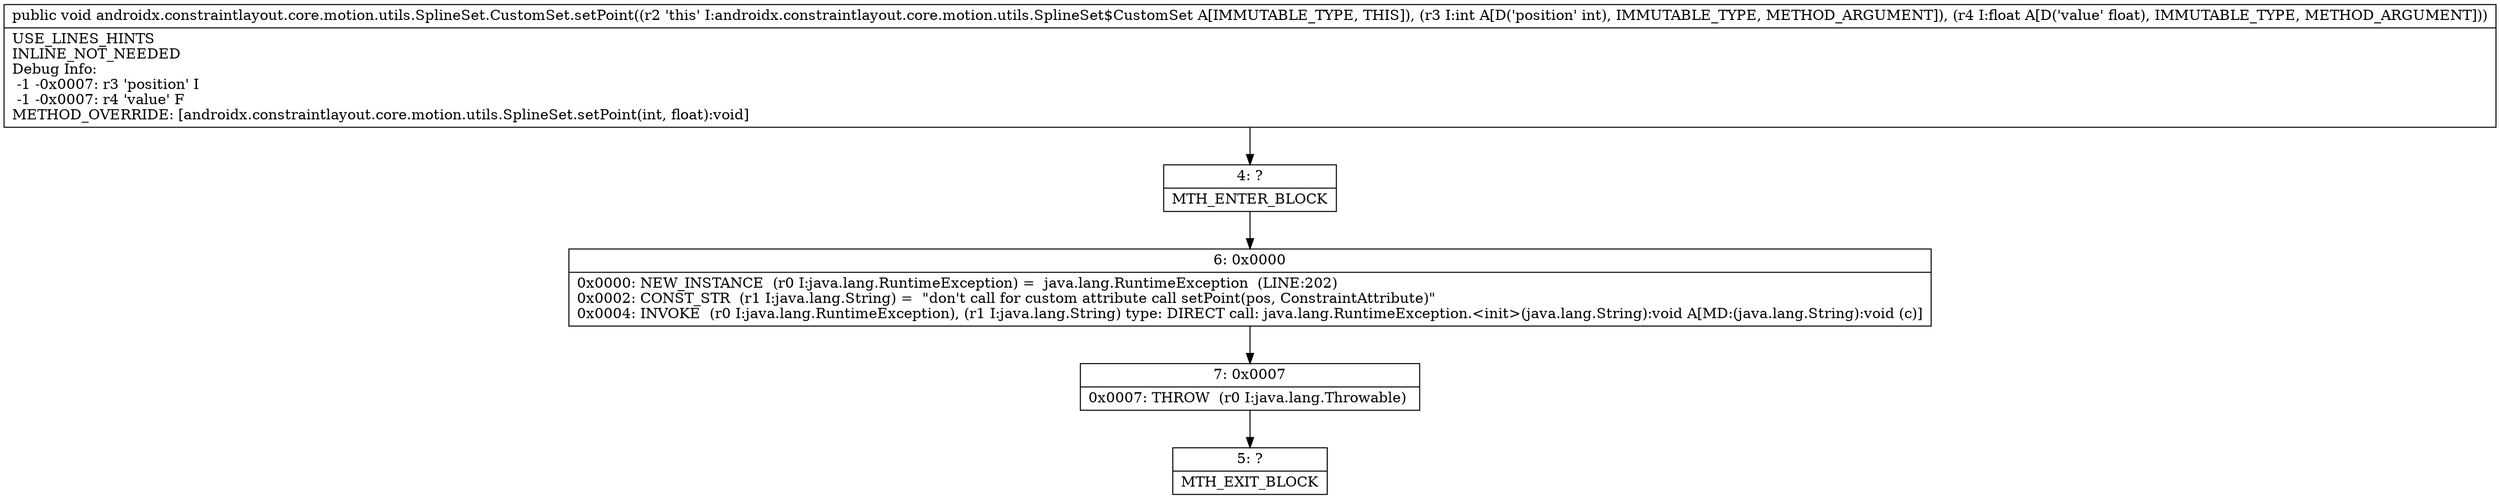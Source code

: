 digraph "CFG forandroidx.constraintlayout.core.motion.utils.SplineSet.CustomSet.setPoint(IF)V" {
Node_4 [shape=record,label="{4\:\ ?|MTH_ENTER_BLOCK\l}"];
Node_6 [shape=record,label="{6\:\ 0x0000|0x0000: NEW_INSTANCE  (r0 I:java.lang.RuntimeException) =  java.lang.RuntimeException  (LINE:202)\l0x0002: CONST_STR  (r1 I:java.lang.String) =  \"don't call for custom attribute call setPoint(pos, ConstraintAttribute)\" \l0x0004: INVOKE  (r0 I:java.lang.RuntimeException), (r1 I:java.lang.String) type: DIRECT call: java.lang.RuntimeException.\<init\>(java.lang.String):void A[MD:(java.lang.String):void (c)]\l}"];
Node_7 [shape=record,label="{7\:\ 0x0007|0x0007: THROW  (r0 I:java.lang.Throwable) \l}"];
Node_5 [shape=record,label="{5\:\ ?|MTH_EXIT_BLOCK\l}"];
MethodNode[shape=record,label="{public void androidx.constraintlayout.core.motion.utils.SplineSet.CustomSet.setPoint((r2 'this' I:androidx.constraintlayout.core.motion.utils.SplineSet$CustomSet A[IMMUTABLE_TYPE, THIS]), (r3 I:int A[D('position' int), IMMUTABLE_TYPE, METHOD_ARGUMENT]), (r4 I:float A[D('value' float), IMMUTABLE_TYPE, METHOD_ARGUMENT]))  | USE_LINES_HINTS\lINLINE_NOT_NEEDED\lDebug Info:\l  \-1 \-0x0007: r3 'position' I\l  \-1 \-0x0007: r4 'value' F\lMETHOD_OVERRIDE: [androidx.constraintlayout.core.motion.utils.SplineSet.setPoint(int, float):void]\l}"];
MethodNode -> Node_4;Node_4 -> Node_6;
Node_6 -> Node_7;
Node_7 -> Node_5;
}

